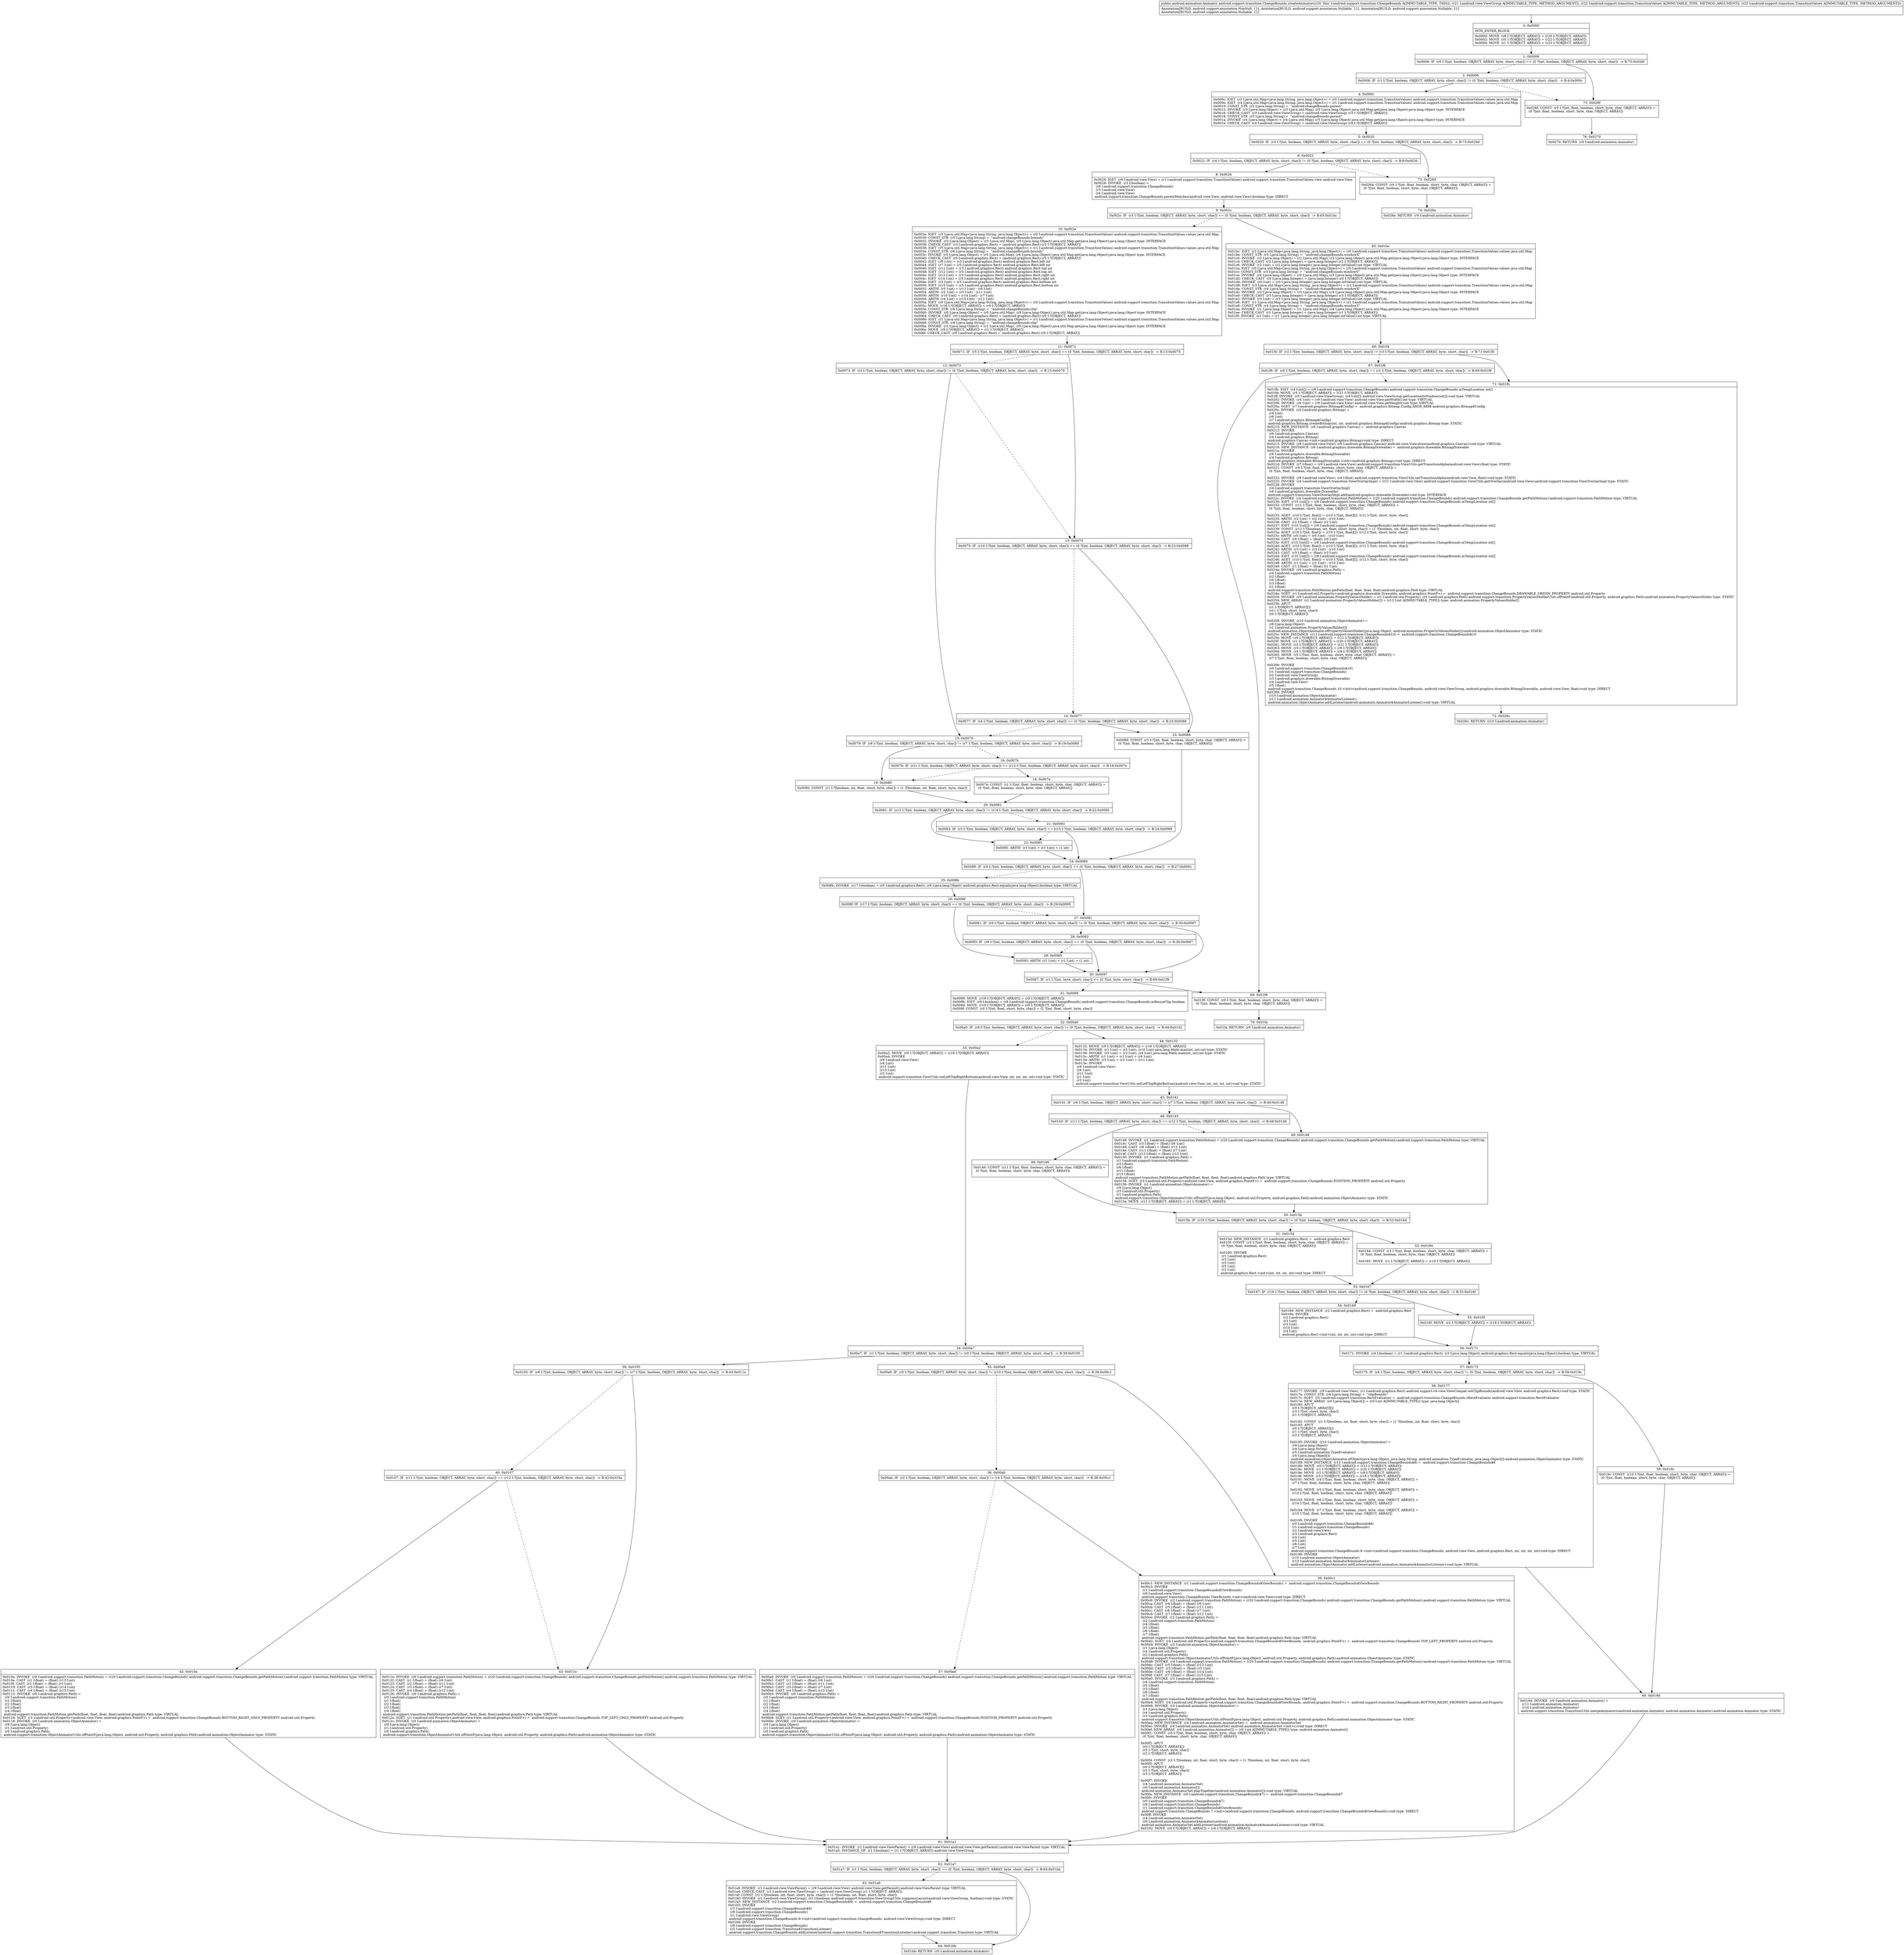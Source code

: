 digraph "CFG forandroid.support.transition.ChangeBounds.createAnimator(Landroid\/view\/ViewGroup;Landroid\/support\/transition\/TransitionValues;Landroid\/support\/transition\/TransitionValues;)Landroid\/animation\/Animator;" {
Node_0 [shape=record,label="{0\:\ 0x0000|MTH_ENTER_BLOCK\l|0x0000: MOVE  (r8 I:?[OBJECT, ARRAY]) = (r20 I:?[OBJECT, ARRAY]) \l0x0002: MOVE  (r0 I:?[OBJECT, ARRAY]) = (r22 I:?[OBJECT, ARRAY]) \l0x0004: MOVE  (r1 I:?[OBJECT, ARRAY]) = (r23 I:?[OBJECT, ARRAY]) \l}"];
Node_1 [shape=record,label="{1\:\ 0x0006|0x0006: IF  (r0 I:?[int, boolean, OBJECT, ARRAY, byte, short, char]) == (0 ?[int, boolean, OBJECT, ARRAY, byte, short, char])  \-\> B:75:0x026f \l}"];
Node_2 [shape=record,label="{2\:\ 0x0008|0x0008: IF  (r1 I:?[int, boolean, OBJECT, ARRAY, byte, short, char]) != (0 ?[int, boolean, OBJECT, ARRAY, byte, short, char])  \-\> B:4:0x000c \l}"];
Node_4 [shape=record,label="{4\:\ 0x000c|0x000c: IGET  (r3 I:java.util.Map\<java.lang.String, java.lang.Object\>) = (r0 I:android.support.transition.TransitionValues) android.support.transition.TransitionValues.values java.util.Map \l0x000e: IGET  (r4 I:java.util.Map\<java.lang.String, java.lang.Object\>) = (r1 I:android.support.transition.TransitionValues) android.support.transition.TransitionValues.values java.util.Map \l0x0010: CONST_STR  (r5 I:java.lang.String) =  \"android:changeBounds:parent\" \l0x0012: INVOKE  (r3 I:java.lang.Object) = (r3 I:java.util.Map), (r5 I:java.lang.Object) java.util.Map.get(java.lang.Object):java.lang.Object type: INTERFACE \l0x0016: CHECK_CAST  (r3 I:android.view.ViewGroup) = (android.view.ViewGroup) (r3 I:?[OBJECT, ARRAY]) \l0x0018: CONST_STR  (r5 I:java.lang.String) =  \"android:changeBounds:parent\" \l0x001a: INVOKE  (r4 I:java.lang.Object) = (r4 I:java.util.Map), (r5 I:java.lang.Object) java.util.Map.get(java.lang.Object):java.lang.Object type: INTERFACE \l0x001e: CHECK_CAST  (r4 I:android.view.ViewGroup) = (android.view.ViewGroup) (r4 I:?[OBJECT, ARRAY]) \l}"];
Node_5 [shape=record,label="{5\:\ 0x0020|0x0020: IF  (r3 I:?[int, boolean, OBJECT, ARRAY, byte, short, char]) == (0 ?[int, boolean, OBJECT, ARRAY, byte, short, char])  \-\> B:73:0x026d \l}"];
Node_6 [shape=record,label="{6\:\ 0x0022|0x0022: IF  (r4 I:?[int, boolean, OBJECT, ARRAY, byte, short, char]) != (0 ?[int, boolean, OBJECT, ARRAY, byte, short, char])  \-\> B:8:0x0026 \l}"];
Node_8 [shape=record,label="{8\:\ 0x0026|0x0026: IGET  (r9 I:android.view.View) = (r1 I:android.support.transition.TransitionValues) android.support.transition.TransitionValues.view android.view.View \l0x0028: INVOKE  (r3 I:boolean) = \l  (r8 I:android.support.transition.ChangeBounds)\l  (r3 I:android.view.View)\l  (r4 I:android.view.View)\l android.support.transition.ChangeBounds.parentMatches(android.view.View, android.view.View):boolean type: DIRECT \l}"];
Node_9 [shape=record,label="{9\:\ 0x002c|0x002c: IF  (r3 I:?[int, boolean, OBJECT, ARRAY, byte, short, char]) == (0 ?[int, boolean, OBJECT, ARRAY, byte, short, char])  \-\> B:65:0x01bc \l}"];
Node_10 [shape=record,label="{10\:\ 0x002e|0x002e: IGET  (r3 I:java.util.Map\<java.lang.String, java.lang.Object\>) = (r0 I:android.support.transition.TransitionValues) android.support.transition.TransitionValues.values java.util.Map \l0x0030: CONST_STR  (r5 I:java.lang.String) =  \"android:changeBounds:bounds\" \l0x0032: INVOKE  (r3 I:java.lang.Object) = (r3 I:java.util.Map), (r5 I:java.lang.Object) java.util.Map.get(java.lang.Object):java.lang.Object type: INTERFACE \l0x0036: CHECK_CAST  (r3 I:android.graphics.Rect) = (android.graphics.Rect) (r3 I:?[OBJECT, ARRAY]) \l0x0038: IGET  (r5 I:java.util.Map\<java.lang.String, java.lang.Object\>) = (r1 I:android.support.transition.TransitionValues) android.support.transition.TransitionValues.values java.util.Map \l0x003a: CONST_STR  (r6 I:java.lang.String) =  \"android:changeBounds:bounds\" \l0x003c: INVOKE  (r5 I:java.lang.Object) = (r5 I:java.util.Map), (r6 I:java.lang.Object) java.util.Map.get(java.lang.Object):java.lang.Object type: INTERFACE \l0x0040: CHECK_CAST  (r5 I:android.graphics.Rect) = (android.graphics.Rect) (r5 I:?[OBJECT, ARRAY]) \l0x0042: IGET  (r6 I:int) = (r3 I:android.graphics.Rect) android.graphics.Rect.left int \l0x0044: IGET  (r7 I:int) = (r5 I:android.graphics.Rect) android.graphics.Rect.left int \l0x0046: IGET  (r11 I:int) = (r3 I:android.graphics.Rect) android.graphics.Rect.top int \l0x0048: IGET  (r12 I:int) = (r5 I:android.graphics.Rect) android.graphics.Rect.top int \l0x004a: IGET  (r13 I:int) = (r3 I:android.graphics.Rect) android.graphics.Rect.right int \l0x004c: IGET  (r14 I:int) = (r5 I:android.graphics.Rect) android.graphics.Rect.right int \l0x004e: IGET  (r3 I:int) = (r3 I:android.graphics.Rect) android.graphics.Rect.bottom int \l0x0050: IGET  (r15 I:int) = (r5 I:android.graphics.Rect) android.graphics.Rect.bottom int \l0x0052: ARITH  (r5 I:int) = (r13 I:int) \- (r6 I:int) \l0x0054: ARITH  (r2 I:int) = (r3 I:int) \- (r11 I:int) \l0x0056: ARITH  (r10 I:int) = (r14 I:int) \- (r7 I:int) \l0x0058: ARITH  (r4 I:int) = (r15 I:int) \- (r12 I:int) \l0x005a: IGET  (r0 I:java.util.Map\<java.lang.String, java.lang.Object\>) = (r0 I:android.support.transition.TransitionValues) android.support.transition.TransitionValues.values java.util.Map \l0x005c: MOVE  (r16 I:?[OBJECT, ARRAY]) = (r9 I:?[OBJECT, ARRAY]) \l0x005e: CONST_STR  (r9 I:java.lang.String) =  \"android:changeBounds:clip\" \l0x0060: INVOKE  (r0 I:java.lang.Object) = (r0 I:java.util.Map), (r9 I:java.lang.Object) java.util.Map.get(java.lang.Object):java.lang.Object type: INTERFACE \l0x0064: CHECK_CAST  (r0 I:android.graphics.Rect) = (android.graphics.Rect) (r0 I:?[OBJECT, ARRAY]) \l0x0066: IGET  (r1 I:java.util.Map\<java.lang.String, java.lang.Object\>) = (r1 I:android.support.transition.TransitionValues) android.support.transition.TransitionValues.values java.util.Map \l0x0068: CONST_STR  (r9 I:java.lang.String) =  \"android:changeBounds:clip\" \l0x006a: INVOKE  (r1 I:java.lang.Object) = (r1 I:java.util.Map), (r9 I:java.lang.Object) java.util.Map.get(java.lang.Object):java.lang.Object type: INTERFACE \l0x006e: MOVE  (r9 I:?[OBJECT, ARRAY]) = (r1 I:?[OBJECT, ARRAY]) \l0x006f: CHECK_CAST  (r9 I:android.graphics.Rect) = (android.graphics.Rect) (r9 I:?[OBJECT, ARRAY]) \l}"];
Node_11 [shape=record,label="{11\:\ 0x0071|0x0071: IF  (r5 I:?[int, boolean, OBJECT, ARRAY, byte, short, char]) == (0 ?[int, boolean, OBJECT, ARRAY, byte, short, char])  \-\> B:13:0x0075 \l}"];
Node_12 [shape=record,label="{12\:\ 0x0073|0x0073: IF  (r2 I:?[int, boolean, OBJECT, ARRAY, byte, short, char]) != (0 ?[int, boolean, OBJECT, ARRAY, byte, short, char])  \-\> B:15:0x0079 \l}"];
Node_13 [shape=record,label="{13\:\ 0x0075|0x0075: IF  (r10 I:?[int, boolean, OBJECT, ARRAY, byte, short, char]) == (0 ?[int, boolean, OBJECT, ARRAY, byte, short, char])  \-\> B:23:0x0088 \l}"];
Node_14 [shape=record,label="{14\:\ 0x0077|0x0077: IF  (r4 I:?[int, boolean, OBJECT, ARRAY, byte, short, char]) == (0 ?[int, boolean, OBJECT, ARRAY, byte, short, char])  \-\> B:23:0x0088 \l}"];
Node_15 [shape=record,label="{15\:\ 0x0079|0x0079: IF  (r6 I:?[int, boolean, OBJECT, ARRAY, byte, short, char]) != (r7 I:?[int, boolean, OBJECT, ARRAY, byte, short, char])  \-\> B:19:0x0080 \l}"];
Node_16 [shape=record,label="{16\:\ 0x007b|0x007b: IF  (r11 I:?[int, boolean, OBJECT, ARRAY, byte, short, char]) == (r12 I:?[int, boolean, OBJECT, ARRAY, byte, short, char])  \-\> B:18:0x007e \l}"];
Node_18 [shape=record,label="{18\:\ 0x007e|0x007e: CONST  (r1 I:?[int, float, boolean, short, byte, char, OBJECT, ARRAY]) = \l  (0 ?[int, float, boolean, short, byte, char, OBJECT, ARRAY])\l \l}"];
Node_19 [shape=record,label="{19\:\ 0x0080|0x0080: CONST  (r1 I:?[boolean, int, float, short, byte, char]) = (1 ?[boolean, int, float, short, byte, char]) \l}"];
Node_20 [shape=record,label="{20\:\ 0x0081|0x0081: IF  (r13 I:?[int, boolean, OBJECT, ARRAY, byte, short, char]) != (r14 I:?[int, boolean, OBJECT, ARRAY, byte, short, char])  \-\> B:22:0x0085 \l}"];
Node_21 [shape=record,label="{21\:\ 0x0083|0x0083: IF  (r3 I:?[int, boolean, OBJECT, ARRAY, byte, short, char]) == (r15 I:?[int, boolean, OBJECT, ARRAY, byte, short, char])  \-\> B:24:0x0089 \l}"];
Node_22 [shape=record,label="{22\:\ 0x0085|0x0085: ARITH  (r1 I:int) = (r1 I:int) + (1 int) \l}"];
Node_23 [shape=record,label="{23\:\ 0x0088|0x0088: CONST  (r1 I:?[int, float, boolean, short, byte, char, OBJECT, ARRAY]) = \l  (0 ?[int, float, boolean, short, byte, char, OBJECT, ARRAY])\l \l}"];
Node_24 [shape=record,label="{24\:\ 0x0089|0x0089: IF  (r0 I:?[int, boolean, OBJECT, ARRAY, byte, short, char]) == (0 ?[int, boolean, OBJECT, ARRAY, byte, short, char])  \-\> B:27:0x0091 \l}"];
Node_25 [shape=record,label="{25\:\ 0x008b|0x008b: INVOKE  (r17 I:boolean) = (r0 I:android.graphics.Rect), (r9 I:java.lang.Object) android.graphics.Rect.equals(java.lang.Object):boolean type: VIRTUAL \l}"];
Node_26 [shape=record,label="{26\:\ 0x008f|0x008f: IF  (r17 I:?[int, boolean, OBJECT, ARRAY, byte, short, char]) == (0 ?[int, boolean, OBJECT, ARRAY, byte, short, char])  \-\> B:29:0x0095 \l}"];
Node_27 [shape=record,label="{27\:\ 0x0091|0x0091: IF  (r0 I:?[int, boolean, OBJECT, ARRAY, byte, short, char]) != (0 ?[int, boolean, OBJECT, ARRAY, byte, short, char])  \-\> B:30:0x0097 \l}"];
Node_28 [shape=record,label="{28\:\ 0x0093|0x0093: IF  (r9 I:?[int, boolean, OBJECT, ARRAY, byte, short, char]) == (0 ?[int, boolean, OBJECT, ARRAY, byte, short, char])  \-\> B:30:0x0097 \l}"];
Node_29 [shape=record,label="{29\:\ 0x0095|0x0095: ARITH  (r1 I:int) = (r1 I:int) + (1 int) \l}"];
Node_30 [shape=record,label="{30\:\ 0x0097|0x0097: IF  (r1 I:?[int, byte, short, char]) \<= (0 ?[int, byte, short, char])  \-\> B:69:0x01f9 \l}"];
Node_31 [shape=record,label="{31\:\ 0x0099|0x0099: MOVE  (r18 I:?[OBJECT, ARRAY]) = (r9 I:?[OBJECT, ARRAY]) \l0x009b: IGET  (r9 I:boolean) = (r8 I:android.support.transition.ChangeBounds) android.support.transition.ChangeBounds.mResizeClip boolean \l0x009d: MOVE  (r19 I:?[OBJECT, ARRAY]) = (r0 I:?[OBJECT, ARRAY]) \l0x009f: CONST  (r0 I:?[int, float, short, byte, char]) = (2 ?[int, float, short, byte, char]) \l}"];
Node_32 [shape=record,label="{32\:\ 0x00a0|0x00a0: IF  (r9 I:?[int, boolean, OBJECT, ARRAY, byte, short, char]) != (0 ?[int, boolean, OBJECT, ARRAY, byte, short, char])  \-\> B:44:0x0132 \l}"];
Node_33 [shape=record,label="{33\:\ 0x00a2|0x00a2: MOVE  (r9 I:?[OBJECT, ARRAY]) = (r16 I:?[OBJECT, ARRAY]) \l0x00a4: INVOKE  \l  (r9 I:android.view.View)\l  (r6 I:int)\l  (r11 I:int)\l  (r13 I:int)\l  (r3 I:int)\l android.support.transition.ViewUtils.setLeftTopRightBottom(android.view.View, int, int, int, int):void type: STATIC \l}"];
Node_34 [shape=record,label="{34\:\ 0x00a7|0x00a7: IF  (r1 I:?[int, boolean, OBJECT, ARRAY, byte, short, char]) != (r0 I:?[int, boolean, OBJECT, ARRAY, byte, short, char])  \-\> B:39:0x0105 \l}"];
Node_35 [shape=record,label="{35\:\ 0x00a9|0x00a9: IF  (r5 I:?[int, boolean, OBJECT, ARRAY, byte, short, char]) != (r10 I:?[int, boolean, OBJECT, ARRAY, byte, short, char])  \-\> B:38:0x00c1 \l}"];
Node_36 [shape=record,label="{36\:\ 0x00ab|0x00ab: IF  (r2 I:?[int, boolean, OBJECT, ARRAY, byte, short, char]) != (r4 I:?[int, boolean, OBJECT, ARRAY, byte, short, char])  \-\> B:38:0x00c1 \l}"];
Node_37 [shape=record,label="{37\:\ 0x00ad|0x00ad: INVOKE  (r0 I:android.support.transition.PathMotion) = (r20 I:android.support.transition.ChangeBounds) android.support.transition.ChangeBounds.getPathMotion():android.support.transition.PathMotion type: VIRTUAL \l0x00b1: CAST  (r1 I:float) = (float) (r6 I:int) \l0x00b2: CAST  (r2 I:float) = (float) (r11 I:int) \l0x00b3: CAST  (r3 I:float) = (float) (r7 I:int) \l0x00b4: CAST  (r4 I:float) = (float) (r12 I:int) \l0x00b5: INVOKE  (r0 I:android.graphics.Path) = \l  (r0 I:android.support.transition.PathMotion)\l  (r1 I:float)\l  (r2 I:float)\l  (r3 I:float)\l  (r4 I:float)\l android.support.transition.PathMotion.getPath(float, float, float, float):android.graphics.Path type: VIRTUAL \l0x00b9: SGET  (r1 I:android.util.Property\<android.view.View, android.graphics.PointF\>) =  android.support.transition.ChangeBounds.POSITION_PROPERTY android.util.Property \l0x00bb: INVOKE  (r0 I:android.animation.ObjectAnimator) = \l  (r9 I:java.lang.Object)\l  (r1 I:android.util.Property)\l  (r0 I:android.graphics.Path)\l android.support.transition.ObjectAnimatorUtils.ofPointF(java.lang.Object, android.util.Property, android.graphics.Path):android.animation.ObjectAnimator type: STATIC \l}"];
Node_38 [shape=record,label="{38\:\ 0x00c1|0x00c1: NEW_INSTANCE  (r1 I:android.support.transition.ChangeBounds$ViewBounds) =  android.support.transition.ChangeBounds$ViewBounds \l0x00c3: INVOKE  \l  (r1 I:android.support.transition.ChangeBounds$ViewBounds)\l  (r9 I:android.view.View)\l android.support.transition.ChangeBounds.ViewBounds.\<init\>(android.view.View):void type: DIRECT \l0x00c6: INVOKE  (r2 I:android.support.transition.PathMotion) = (r20 I:android.support.transition.ChangeBounds) android.support.transition.ChangeBounds.getPathMotion():android.support.transition.PathMotion type: VIRTUAL \l0x00ca: CAST  (r4 I:float) = (float) (r6 I:int) \l0x00cb: CAST  (r5 I:float) = (float) (r11 I:int) \l0x00cc: CAST  (r6 I:float) = (float) (r7 I:int) \l0x00cd: CAST  (r7 I:float) = (float) (r12 I:int) \l0x00ce: INVOKE  (r2 I:android.graphics.Path) = \l  (r2 I:android.support.transition.PathMotion)\l  (r4 I:float)\l  (r5 I:float)\l  (r6 I:float)\l  (r7 I:float)\l android.support.transition.PathMotion.getPath(float, float, float, float):android.graphics.Path type: VIRTUAL \l0x00d2: SGET  (r4 I:android.util.Property\<android.support.transition.ChangeBounds$ViewBounds, android.graphics.PointF\>) =  android.support.transition.ChangeBounds.TOP_LEFT_PROPERTY android.util.Property \l0x00d4: INVOKE  (r2 I:android.animation.ObjectAnimator) = \l  (r1 I:java.lang.Object)\l  (r4 I:android.util.Property)\l  (r2 I:android.graphics.Path)\l android.support.transition.ObjectAnimatorUtils.ofPointF(java.lang.Object, android.util.Property, android.graphics.Path):android.animation.ObjectAnimator type: STATIC \l0x00d8: INVOKE  (r4 I:android.support.transition.PathMotion) = (r20 I:android.support.transition.ChangeBounds) android.support.transition.ChangeBounds.getPathMotion():android.support.transition.PathMotion type: VIRTUAL \l0x00dc: CAST  (r5 I:float) = (float) (r13 I:int) \l0x00dd: CAST  (r3 I:float) = (float) (r3 I:int) \l0x00de: CAST  (r6 I:float) = (float) (r14 I:int) \l0x00df: CAST  (r7 I:float) = (float) (r15 I:int) \l0x00e0: INVOKE  (r3 I:android.graphics.Path) = \l  (r4 I:android.support.transition.PathMotion)\l  (r5 I:float)\l  (r3 I:float)\l  (r6 I:float)\l  (r7 I:float)\l android.support.transition.PathMotion.getPath(float, float, float, float):android.graphics.Path type: VIRTUAL \l0x00e4: SGET  (r4 I:android.util.Property\<android.support.transition.ChangeBounds$ViewBounds, android.graphics.PointF\>) =  android.support.transition.ChangeBounds.BOTTOM_RIGHT_PROPERTY android.util.Property \l0x00e6: INVOKE  (r3 I:android.animation.ObjectAnimator) = \l  (r1 I:java.lang.Object)\l  (r4 I:android.util.Property)\l  (r3 I:android.graphics.Path)\l android.support.transition.ObjectAnimatorUtils.ofPointF(java.lang.Object, android.util.Property, android.graphics.Path):android.animation.ObjectAnimator type: STATIC \l0x00ea: NEW_INSTANCE  (r4 I:android.animation.AnimatorSet) =  android.animation.AnimatorSet \l0x00ec: INVOKE  (r4 I:android.animation.AnimatorSet) android.animation.AnimatorSet.\<init\>():void type: DIRECT \l0x00ef: NEW_ARRAY  (r0 I:android.animation.Animator[]) = (r0 I:int A[IMMUTABLE_TYPE]) type: android.animation.Animator[] \l0x00f1: CONST  (r5 I:?[int, float, boolean, short, byte, char, OBJECT, ARRAY]) = \l  (0 ?[int, float, boolean, short, byte, char, OBJECT, ARRAY])\l \l0x00f2: APUT  \l  (r0 I:?[OBJECT, ARRAY][])\l  (r5 I:?[int, short, byte, char])\l  (r2 I:?[OBJECT, ARRAY])\l \l0x00f4: CONST  (r2 I:?[boolean, int, float, short, byte, char]) = (1 ?[boolean, int, float, short, byte, char]) \l0x00f5: APUT  \l  (r0 I:?[OBJECT, ARRAY][])\l  (r2 I:?[int, short, byte, char])\l  (r3 I:?[OBJECT, ARRAY])\l \l0x00f7: INVOKE  \l  (r4 I:android.animation.AnimatorSet)\l  (r0 I:android.animation.Animator[])\l android.animation.AnimatorSet.playTogether(android.animation.Animator[]):void type: VIRTUAL \l0x00fa: NEW_INSTANCE  (r0 I:android.support.transition.ChangeBounds$7) =  android.support.transition.ChangeBounds$7 \l0x00fc: INVOKE  \l  (r0 I:android.support.transition.ChangeBounds$7)\l  (r8 I:android.support.transition.ChangeBounds)\l  (r1 I:android.support.transition.ChangeBounds$ViewBounds)\l android.support.transition.ChangeBounds.7.\<init\>(android.support.transition.ChangeBounds, android.support.transition.ChangeBounds$ViewBounds):void type: DIRECT \l0x00ff: INVOKE  \l  (r4 I:android.animation.AnimatorSet)\l  (r0 I:android.animation.Animator$AnimatorListener)\l android.animation.AnimatorSet.addListener(android.animation.Animator$AnimatorListener):void type: VIRTUAL \l0x0102: MOVE  (r0 I:?[OBJECT, ARRAY]) = (r4 I:?[OBJECT, ARRAY]) \l}"];
Node_39 [shape=record,label="{39\:\ 0x0105|0x0105: IF  (r6 I:?[int, boolean, OBJECT, ARRAY, byte, short, char]) != (r7 I:?[int, boolean, OBJECT, ARRAY, byte, short, char])  \-\> B:43:0x011e \l}"];
Node_40 [shape=record,label="{40\:\ 0x0107|0x0107: IF  (r11 I:?[int, boolean, OBJECT, ARRAY, byte, short, char]) == (r12 I:?[int, boolean, OBJECT, ARRAY, byte, short, char])  \-\> B:42:0x010a \l}"];
Node_42 [shape=record,label="{42\:\ 0x010a|0x010a: INVOKE  (r0 I:android.support.transition.PathMotion) = (r20 I:android.support.transition.ChangeBounds) android.support.transition.ChangeBounds.getPathMotion():android.support.transition.PathMotion type: VIRTUAL \l0x010e: CAST  (r1 I:float) = (float) (r13 I:int) \l0x010f: CAST  (r2 I:float) = (float) (r3 I:int) \l0x0110: CAST  (r3 I:float) = (float) (r14 I:int) \l0x0111: CAST  (r4 I:float) = (float) (r15 I:int) \l0x0112: INVOKE  (r0 I:android.graphics.Path) = \l  (r0 I:android.support.transition.PathMotion)\l  (r1 I:float)\l  (r2 I:float)\l  (r3 I:float)\l  (r4 I:float)\l android.support.transition.PathMotion.getPath(float, float, float, float):android.graphics.Path type: VIRTUAL \l0x0116: SGET  (r1 I:android.util.Property\<android.view.View, android.graphics.PointF\>) =  android.support.transition.ChangeBounds.BOTTOM_RIGHT_ONLY_PROPERTY android.util.Property \l0x0118: INVOKE  (r0 I:android.animation.ObjectAnimator) = \l  (r9 I:java.lang.Object)\l  (r1 I:android.util.Property)\l  (r0 I:android.graphics.Path)\l android.support.transition.ObjectAnimatorUtils.ofPointF(java.lang.Object, android.util.Property, android.graphics.Path):android.animation.ObjectAnimator type: STATIC \l}"];
Node_43 [shape=record,label="{43\:\ 0x011e|0x011e: INVOKE  (r0 I:android.support.transition.PathMotion) = (r20 I:android.support.transition.ChangeBounds) android.support.transition.ChangeBounds.getPathMotion():android.support.transition.PathMotion type: VIRTUAL \l0x0122: CAST  (r1 I:float) = (float) (r6 I:int) \l0x0123: CAST  (r2 I:float) = (float) (r11 I:int) \l0x0124: CAST  (r3 I:float) = (float) (r7 I:int) \l0x0125: CAST  (r4 I:float) = (float) (r12 I:int) \l0x0126: INVOKE  (r0 I:android.graphics.Path) = \l  (r0 I:android.support.transition.PathMotion)\l  (r1 I:float)\l  (r2 I:float)\l  (r3 I:float)\l  (r4 I:float)\l android.support.transition.PathMotion.getPath(float, float, float, float):android.graphics.Path type: VIRTUAL \l0x012a: SGET  (r1 I:android.util.Property\<android.view.View, android.graphics.PointF\>) =  android.support.transition.ChangeBounds.TOP_LEFT_ONLY_PROPERTY android.util.Property \l0x012c: INVOKE  (r0 I:android.animation.ObjectAnimator) = \l  (r9 I:java.lang.Object)\l  (r1 I:android.util.Property)\l  (r0 I:android.graphics.Path)\l android.support.transition.ObjectAnimatorUtils.ofPointF(java.lang.Object, android.util.Property, android.graphics.Path):android.animation.ObjectAnimator type: STATIC \l}"];
Node_44 [shape=record,label="{44\:\ 0x0132|0x0132: MOVE  (r9 I:?[OBJECT, ARRAY]) = (r16 I:?[OBJECT, ARRAY]) \l0x0134: INVOKE  (r1 I:int) = (r5 I:int), (r10 I:int) java.lang.Math.max(int, int):int type: STATIC \l0x0138: INVOKE  (r3 I:int) = (r2 I:int), (r4 I:int) java.lang.Math.max(int, int):int type: STATIC \l0x013c: ARITH  (r1 I:int) = (r1 I:int) + (r6 I:int) \l0x013d: ARITH  (r3 I:int) = (r3 I:int) + (r11 I:int) \l0x013e: INVOKE  \l  (r9 I:android.view.View)\l  (r6 I:int)\l  (r11 I:int)\l  (r1 I:int)\l  (r3 I:int)\l android.support.transition.ViewUtils.setLeftTopRightBottom(android.view.View, int, int, int, int):void type: STATIC \l}"];
Node_45 [shape=record,label="{45\:\ 0x0141|0x0141: IF  (r6 I:?[int, boolean, OBJECT, ARRAY, byte, short, char]) != (r7 I:?[int, boolean, OBJECT, ARRAY, byte, short, char])  \-\> B:49:0x0148 \l}"];
Node_46 [shape=record,label="{46\:\ 0x0143|0x0143: IF  (r11 I:?[int, boolean, OBJECT, ARRAY, byte, short, char]) == (r12 I:?[int, boolean, OBJECT, ARRAY, byte, short, char])  \-\> B:48:0x0146 \l}"];
Node_48 [shape=record,label="{48\:\ 0x0146|0x0146: CONST  (r11 I:?[int, float, boolean, short, byte, char, OBJECT, ARRAY]) = \l  (0 ?[int, float, boolean, short, byte, char, OBJECT, ARRAY])\l \l}"];
Node_49 [shape=record,label="{49\:\ 0x0148|0x0148: INVOKE  (r1 I:android.support.transition.PathMotion) = (r20 I:android.support.transition.ChangeBounds) android.support.transition.ChangeBounds.getPathMotion():android.support.transition.PathMotion type: VIRTUAL \l0x014c: CAST  (r3 I:float) = (float) (r6 I:int) \l0x014d: CAST  (r6 I:float) = (float) (r11 I:int) \l0x014e: CAST  (r11 I:float) = (float) (r7 I:int) \l0x014f: CAST  (r13 I:float) = (float) (r12 I:int) \l0x0150: INVOKE  (r1 I:android.graphics.Path) = \l  (r1 I:android.support.transition.PathMotion)\l  (r3 I:float)\l  (r6 I:float)\l  (r11 I:float)\l  (r13 I:float)\l android.support.transition.PathMotion.getPath(float, float, float, float):android.graphics.Path type: VIRTUAL \l0x0154: SGET  (r3 I:android.util.Property\<android.view.View, android.graphics.PointF\>) =  android.support.transition.ChangeBounds.POSITION_PROPERTY android.util.Property \l0x0156: INVOKE  (r1 I:android.animation.ObjectAnimator) = \l  (r9 I:java.lang.Object)\l  (r3 I:android.util.Property)\l  (r1 I:android.graphics.Path)\l android.support.transition.ObjectAnimatorUtils.ofPointF(java.lang.Object, android.util.Property, android.graphics.Path):android.animation.ObjectAnimator type: STATIC \l0x015a: MOVE  (r11 I:?[OBJECT, ARRAY]) = (r1 I:?[OBJECT, ARRAY]) \l}"];
Node_50 [shape=record,label="{50\:\ 0x015b|0x015b: IF  (r19 I:?[int, boolean, OBJECT, ARRAY, byte, short, char]) != (0 ?[int, boolean, OBJECT, ARRAY, byte, short, char])  \-\> B:52:0x0164 \l}"];
Node_51 [shape=record,label="{51\:\ 0x015d|0x015d: NEW_INSTANCE  (r1 I:android.graphics.Rect) =  android.graphics.Rect \l0x015f: CONST  (r3 I:?[int, float, boolean, short, byte, char, OBJECT, ARRAY]) = \l  (0 ?[int, float, boolean, short, byte, char, OBJECT, ARRAY])\l \l0x0160: INVOKE  \l  (r1 I:android.graphics.Rect)\l  (r3 I:int)\l  (r3 I:int)\l  (r5 I:int)\l  (r2 I:int)\l android.graphics.Rect.\<init\>(int, int, int, int):void type: DIRECT \l}"];
Node_52 [shape=record,label="{52\:\ 0x0164|0x0164: CONST  (r3 I:?[int, float, boolean, short, byte, char, OBJECT, ARRAY]) = \l  (0 ?[int, float, boolean, short, byte, char, OBJECT, ARRAY])\l \l0x0165: MOVE  (r1 I:?[OBJECT, ARRAY]) = (r19 I:?[OBJECT, ARRAY]) \l}"];
Node_53 [shape=record,label="{53\:\ 0x0167|0x0167: IF  (r18 I:?[int, boolean, OBJECT, ARRAY, byte, short, char]) != (0 ?[int, boolean, OBJECT, ARRAY, byte, short, char])  \-\> B:55:0x016f \l}"];
Node_54 [shape=record,label="{54\:\ 0x0169|0x0169: NEW_INSTANCE  (r2 I:android.graphics.Rect) =  android.graphics.Rect \l0x016b: INVOKE  \l  (r2 I:android.graphics.Rect)\l  (r3 I:int)\l  (r3 I:int)\l  (r10 I:int)\l  (r4 I:int)\l android.graphics.Rect.\<init\>(int, int, int, int):void type: DIRECT \l}"];
Node_55 [shape=record,label="{55\:\ 0x016f|0x016f: MOVE  (r2 I:?[OBJECT, ARRAY]) = (r18 I:?[OBJECT, ARRAY]) \l}"];
Node_56 [shape=record,label="{56\:\ 0x0171|0x0171: INVOKE  (r4 I:boolean) = (r1 I:android.graphics.Rect), (r2 I:java.lang.Object) android.graphics.Rect.equals(java.lang.Object):boolean type: VIRTUAL \l}"];
Node_57 [shape=record,label="{57\:\ 0x0175|0x0175: IF  (r4 I:?[int, boolean, OBJECT, ARRAY, byte, short, char]) != (0 ?[int, boolean, OBJECT, ARRAY, byte, short, char])  \-\> B:59:0x019c \l}"];
Node_58 [shape=record,label="{58\:\ 0x0177|0x0177: INVOKE  (r9 I:android.view.View), (r1 I:android.graphics.Rect) android.support.v4.view.ViewCompat.setClipBounds(android.view.View, android.graphics.Rect):void type: STATIC \l0x017a: CONST_STR  (r4 I:java.lang.String) =  \"clipBounds\" \l0x017c: SGET  (r5 I:android.support.transition.RectEvaluator) =  android.support.transition.ChangeBounds.sRectEvaluator android.support.transition.RectEvaluator \l0x017e: NEW_ARRAY  (r0 I:java.lang.Object[]) = (r0 I:int A[IMMUTABLE_TYPE]) type: java.lang.Object[] \l0x0180: APUT  \l  (r0 I:?[OBJECT, ARRAY][])\l  (r3 I:?[int, short, byte, char])\l  (r1 I:?[OBJECT, ARRAY])\l \l0x0182: CONST  (r1 I:?[boolean, int, float, short, byte, char]) = (1 ?[boolean, int, float, short, byte, char]) \l0x0183: APUT  \l  (r0 I:?[OBJECT, ARRAY][])\l  (r1 I:?[int, short, byte, char])\l  (r2 I:?[OBJECT, ARRAY])\l \l0x0185: INVOKE  (r10 I:android.animation.ObjectAnimator) = \l  (r9 I:java.lang.Object)\l  (r4 I:java.lang.String)\l  (r5 I:android.animation.TypeEvaluator)\l  (r0 I:java.lang.Object[])\l android.animation.ObjectAnimator.ofObject(java.lang.Object, java.lang.String, android.animation.TypeEvaluator, java.lang.Object[]):android.animation.ObjectAnimator type: STATIC \l0x0189: NEW_INSTANCE  (r13 I:android.support.transition.ChangeBounds$8) =  android.support.transition.ChangeBounds$8 \l0x018b: MOVE  (r0 I:?[OBJECT, ARRAY]) = (r13 I:?[OBJECT, ARRAY]) \l0x018c: MOVE  (r1 I:?[OBJECT, ARRAY]) = (r20 I:?[OBJECT, ARRAY]) \l0x018e: MOVE  (r2 I:?[OBJECT, ARRAY]) = (r9 I:?[OBJECT, ARRAY]) \l0x018f: MOVE  (r3 I:?[OBJECT, ARRAY]) = (r18 I:?[OBJECT, ARRAY]) \l0x0191: MOVE  (r4 I:?[int, float, boolean, short, byte, char, OBJECT, ARRAY]) = \l  (r7 I:?[int, float, boolean, short, byte, char, OBJECT, ARRAY])\l \l0x0192: MOVE  (r5 I:?[int, float, boolean, short, byte, char, OBJECT, ARRAY]) = \l  (r12 I:?[int, float, boolean, short, byte, char, OBJECT, ARRAY])\l \l0x0193: MOVE  (r6 I:?[int, float, boolean, short, byte, char, OBJECT, ARRAY]) = \l  (r14 I:?[int, float, boolean, short, byte, char, OBJECT, ARRAY])\l \l0x0194: MOVE  (r7 I:?[int, float, boolean, short, byte, char, OBJECT, ARRAY]) = \l  (r15 I:?[int, float, boolean, short, byte, char, OBJECT, ARRAY])\l \l0x0195: INVOKE  \l  (r0 I:android.support.transition.ChangeBounds$8)\l  (r1 I:android.support.transition.ChangeBounds)\l  (r2 I:android.view.View)\l  (r3 I:android.graphics.Rect)\l  (r4 I:int)\l  (r5 I:int)\l  (r6 I:int)\l  (r7 I:int)\l android.support.transition.ChangeBounds.8.\<init\>(android.support.transition.ChangeBounds, android.view.View, android.graphics.Rect, int, int, int, int):void type: DIRECT \l0x0198: INVOKE  \l  (r10 I:android.animation.ObjectAnimator)\l  (r13 I:android.animation.Animator$AnimatorListener)\l android.animation.ObjectAnimator.addListener(android.animation.Animator$AnimatorListener):void type: VIRTUAL \l}"];
Node_59 [shape=record,label="{59\:\ 0x019c|0x019c: CONST  (r10 I:?[int, float, boolean, short, byte, char, OBJECT, ARRAY]) = \l  (0 ?[int, float, boolean, short, byte, char, OBJECT, ARRAY])\l \l}"];
Node_60 [shape=record,label="{60\:\ 0x019d|0x019d: INVOKE  (r0 I:android.animation.Animator) = \l  (r11 I:android.animation.Animator)\l  (r10 I:android.animation.Animator)\l android.support.transition.TransitionUtils.mergeAnimators(android.animation.Animator, android.animation.Animator):android.animation.Animator type: STATIC \l}"];
Node_61 [shape=record,label="{61\:\ 0x01a1|0x01a1: INVOKE  (r1 I:android.view.ViewParent) = (r9 I:android.view.View) android.view.View.getParent():android.view.ViewParent type: VIRTUAL \l0x01a5: INSTANCE_OF  (r1 I:boolean) = (r1 I:?[OBJECT, ARRAY]) android.view.ViewGroup \l}"];
Node_62 [shape=record,label="{62\:\ 0x01a7|0x01a7: IF  (r1 I:?[int, boolean, OBJECT, ARRAY, byte, short, char]) == (0 ?[int, boolean, OBJECT, ARRAY, byte, short, char])  \-\> B:64:0x01bb \l}"];
Node_63 [shape=record,label="{63\:\ 0x01a9|0x01a9: INVOKE  (r1 I:android.view.ViewParent) = (r9 I:android.view.View) android.view.View.getParent():android.view.ViewParent type: VIRTUAL \l0x01ad: CHECK_CAST  (r1 I:android.view.ViewGroup) = (android.view.ViewGroup) (r1 I:?[OBJECT, ARRAY]) \l0x01af: CONST  (r2 I:?[boolean, int, float, short, byte, char]) = (1 ?[boolean, int, float, short, byte, char]) \l0x01b0: INVOKE  (r1 I:android.view.ViewGroup), (r2 I:boolean) android.support.transition.ViewGroupUtils.suppressLayout(android.view.ViewGroup, boolean):void type: STATIC \l0x01b3: NEW_INSTANCE  (r2 I:android.support.transition.ChangeBounds$9) =  android.support.transition.ChangeBounds$9 \l0x01b5: INVOKE  \l  (r2 I:android.support.transition.ChangeBounds$9)\l  (r8 I:android.support.transition.ChangeBounds)\l  (r1 I:android.view.ViewGroup)\l android.support.transition.ChangeBounds.9.\<init\>(android.support.transition.ChangeBounds, android.view.ViewGroup):void type: DIRECT \l0x01b8: INVOKE  \l  (r8 I:android.support.transition.ChangeBounds)\l  (r2 I:android.support.transition.Transition$TransitionListener)\l android.support.transition.ChangeBounds.addListener(android.support.transition.Transition$TransitionListener):android.support.transition.Transition type: VIRTUAL \l}"];
Node_64 [shape=record,label="{64\:\ 0x01bb|0x01bb: RETURN  (r0 I:android.animation.Animator) \l}"];
Node_65 [shape=record,label="{65\:\ 0x01bc|0x01bc: IGET  (r2 I:java.util.Map\<java.lang.String, java.lang.Object\>) = (r0 I:android.support.transition.TransitionValues) android.support.transition.TransitionValues.values java.util.Map \l0x01be: CONST_STR  (r3 I:java.lang.String) =  \"android:changeBounds:windowX\" \l0x01c0: INVOKE  (r2 I:java.lang.Object) = (r2 I:java.util.Map), (r3 I:java.lang.Object) java.util.Map.get(java.lang.Object):java.lang.Object type: INTERFACE \l0x01c4: CHECK_CAST  (r2 I:java.lang.Integer) = (java.lang.Integer) (r2 I:?[OBJECT, ARRAY]) \l0x01c6: INVOKE  (r2 I:int) = (r2 I:java.lang.Integer) java.lang.Integer.intValue():int type: VIRTUAL \l0x01ca: IGET  (r0 I:java.util.Map\<java.lang.String, java.lang.Object\>) = (r0 I:android.support.transition.TransitionValues) android.support.transition.TransitionValues.values java.util.Map \l0x01cc: CONST_STR  (r3 I:java.lang.String) =  \"android:changeBounds:windowY\" \l0x01ce: INVOKE  (r0 I:java.lang.Object) = (r0 I:java.util.Map), (r3 I:java.lang.Object) java.util.Map.get(java.lang.Object):java.lang.Object type: INTERFACE \l0x01d2: CHECK_CAST  (r0 I:java.lang.Integer) = (java.lang.Integer) (r0 I:?[OBJECT, ARRAY]) \l0x01d4: INVOKE  (r0 I:int) = (r0 I:java.lang.Integer) java.lang.Integer.intValue():int type: VIRTUAL \l0x01d8: IGET  (r3 I:java.util.Map\<java.lang.String, java.lang.Object\>) = (r1 I:android.support.transition.TransitionValues) android.support.transition.TransitionValues.values java.util.Map \l0x01da: CONST_STR  (r4 I:java.lang.String) =  \"android:changeBounds:windowX\" \l0x01dc: INVOKE  (r3 I:java.lang.Object) = (r3 I:java.util.Map), (r4 I:java.lang.Object) java.util.Map.get(java.lang.Object):java.lang.Object type: INTERFACE \l0x01e0: CHECK_CAST  (r3 I:java.lang.Integer) = (java.lang.Integer) (r3 I:?[OBJECT, ARRAY]) \l0x01e2: INVOKE  (r3 I:int) = (r3 I:java.lang.Integer) java.lang.Integer.intValue():int type: VIRTUAL \l0x01e6: IGET  (r1 I:java.util.Map\<java.lang.String, java.lang.Object\>) = (r1 I:android.support.transition.TransitionValues) android.support.transition.TransitionValues.values java.util.Map \l0x01e8: CONST_STR  (r4 I:java.lang.String) =  \"android:changeBounds:windowY\" \l0x01ea: INVOKE  (r1 I:java.lang.Object) = (r1 I:java.util.Map), (r4 I:java.lang.Object) java.util.Map.get(java.lang.Object):java.lang.Object type: INTERFACE \l0x01ee: CHECK_CAST  (r1 I:java.lang.Integer) = (java.lang.Integer) (r1 I:?[OBJECT, ARRAY]) \l0x01f0: INVOKE  (r1 I:int) = (r1 I:java.lang.Integer) java.lang.Integer.intValue():int type: VIRTUAL \l}"];
Node_66 [shape=record,label="{66\:\ 0x01f4|0x01f4: IF  (r2 I:?[int, boolean, OBJECT, ARRAY, byte, short, char]) != (r3 I:?[int, boolean, OBJECT, ARRAY, byte, short, char])  \-\> B:71:0x01fb \l}"];
Node_67 [shape=record,label="{67\:\ 0x01f6|0x01f6: IF  (r0 I:?[int, boolean, OBJECT, ARRAY, byte, short, char]) == (r1 I:?[int, boolean, OBJECT, ARRAY, byte, short, char])  \-\> B:69:0x01f9 \l}"];
Node_69 [shape=record,label="{69\:\ 0x01f9|0x01f9: CONST  (r0 I:?[int, float, boolean, short, byte, char, OBJECT, ARRAY]) = \l  (0 ?[int, float, boolean, short, byte, char, OBJECT, ARRAY])\l \l}"];
Node_70 [shape=record,label="{70\:\ 0x01fa|0x01fa: RETURN  (r0 I:android.animation.Animator) \l}"];
Node_71 [shape=record,label="{71\:\ 0x01fb|0x01fb: IGET  (r4 I:int[]) = (r8 I:android.support.transition.ChangeBounds) android.support.transition.ChangeBounds.mTempLocation int[] \l0x01fd: MOVE  (r5 I:?[OBJECT, ARRAY]) = (r21 I:?[OBJECT, ARRAY]) \l0x01ff: INVOKE  (r5 I:android.view.ViewGroup), (r4 I:int[]) android.view.ViewGroup.getLocationInWindow(int[]):void type: VIRTUAL \l0x0202: INVOKE  (r4 I:int) = (r9 I:android.view.View) android.view.View.getWidth():int type: VIRTUAL \l0x0206: INVOKE  (r6 I:int) = (r9 I:android.view.View) android.view.View.getHeight():int type: VIRTUAL \l0x020a: SGET  (r7 I:android.graphics.Bitmap$Config) =  android.graphics.Bitmap.Config.ARGB_8888 android.graphics.Bitmap$Config \l0x020c: INVOKE  (r4 I:android.graphics.Bitmap) = \l  (r4 I:int)\l  (r6 I:int)\l  (r7 I:android.graphics.Bitmap$Config)\l android.graphics.Bitmap.createBitmap(int, int, android.graphics.Bitmap$Config):android.graphics.Bitmap type: STATIC \l0x0210: NEW_INSTANCE  (r6 I:android.graphics.Canvas) =  android.graphics.Canvas \l0x0212: INVOKE  \l  (r6 I:android.graphics.Canvas)\l  (r4 I:android.graphics.Bitmap)\l android.graphics.Canvas.\<init\>(android.graphics.Bitmap):void type: DIRECT \l0x0215: INVOKE  (r9 I:android.view.View), (r6 I:android.graphics.Canvas) android.view.View.draw(android.graphics.Canvas):void type: VIRTUAL \l0x0218: NEW_INSTANCE  (r6 I:android.graphics.drawable.BitmapDrawable) =  android.graphics.drawable.BitmapDrawable \l0x021a: INVOKE  \l  (r6 I:android.graphics.drawable.BitmapDrawable)\l  (r4 I:android.graphics.Bitmap)\l android.graphics.drawable.BitmapDrawable.\<init\>(android.graphics.Bitmap):void type: DIRECT \l0x021d: INVOKE  (r7 I:float) = (r9 I:android.view.View) android.support.transition.ViewUtils.getTransitionAlpha(android.view.View):float type: STATIC \l0x0221: CONST  (r4 I:?[int, float, boolean, short, byte, char, OBJECT, ARRAY]) = \l  (0 ?[int, float, boolean, short, byte, char, OBJECT, ARRAY])\l \l0x0222: INVOKE  (r9 I:android.view.View), (r4 I:float) android.support.transition.ViewUtils.setTransitionAlpha(android.view.View, float):void type: STATIC \l0x0225: INVOKE  (r4 I:android.support.transition.ViewOverlayImpl) = (r21 I:android.view.View) android.support.transition.ViewUtils.getOverlay(android.view.View):android.support.transition.ViewOverlayImpl type: STATIC \l0x0229: INVOKE  \l  (r4 I:android.support.transition.ViewOverlayImpl)\l  (r6 I:android.graphics.drawable.Drawable)\l android.support.transition.ViewOverlayImpl.add(android.graphics.drawable.Drawable):void type: INTERFACE \l0x022c: INVOKE  (r4 I:android.support.transition.PathMotion) = (r20 I:android.support.transition.ChangeBounds) android.support.transition.ChangeBounds.getPathMotion():android.support.transition.PathMotion type: VIRTUAL \l0x0230: IGET  (r10 I:int[]) = (r8 I:android.support.transition.ChangeBounds) android.support.transition.ChangeBounds.mTempLocation int[] \l0x0232: CONST  (r11 I:?[int, float, boolean, short, byte, char, OBJECT, ARRAY]) = \l  (0 ?[int, float, boolean, short, byte, char, OBJECT, ARRAY])\l \l0x0233: AGET  (r10 I:?[int, float]) = (r10 I:?[int, float][]), (r11 I:?[int, short, byte, char]) \l0x0235: ARITH  (r2 I:int) = (r2 I:int) \- (r10 I:int) \l0x0236: CAST  (r2 I:float) = (float) (r2 I:int) \l0x0237: IGET  (r10 I:int[]) = (r8 I:android.support.transition.ChangeBounds) android.support.transition.ChangeBounds.mTempLocation int[] \l0x0239: CONST  (r12 I:?[boolean, int, float, short, byte, char]) = (1 ?[boolean, int, float, short, byte, char]) \l0x023a: AGET  (r10 I:?[int, float]) = (r10 I:?[int, float][]), (r12 I:?[int, short, byte, char]) \l0x023c: ARITH  (r0 I:int) = (r0 I:int) \- (r10 I:int) \l0x023d: CAST  (r0 I:float) = (float) (r0 I:int) \l0x023e: IGET  (r10 I:int[]) = (r8 I:android.support.transition.ChangeBounds) android.support.transition.ChangeBounds.mTempLocation int[] \l0x0240: AGET  (r10 I:?[int, float]) = (r10 I:?[int, float][]), (r11 I:?[int, short, byte, char]) \l0x0242: ARITH  (r3 I:int) = (r3 I:int) \- (r10 I:int) \l0x0243: CAST  (r3 I:float) = (float) (r3 I:int) \l0x0244: IGET  (r10 I:int[]) = (r8 I:android.support.transition.ChangeBounds) android.support.transition.ChangeBounds.mTempLocation int[] \l0x0246: AGET  (r10 I:?[int, float]) = (r10 I:?[int, float][]), (r12 I:?[int, short, byte, char]) \l0x0248: ARITH  (r1 I:int) = (r1 I:int) \- (r10 I:int) \l0x0249: CAST  (r1 I:float) = (float) (r1 I:int) \l0x024a: INVOKE  (r0 I:android.graphics.Path) = \l  (r4 I:android.support.transition.PathMotion)\l  (r2 I:float)\l  (r0 I:float)\l  (r3 I:float)\l  (r1 I:float)\l android.support.transition.PathMotion.getPath(float, float, float, float):android.graphics.Path type: VIRTUAL \l0x024e: SGET  (r1 I:android.util.Property\<android.graphics.drawable.Drawable, android.graphics.PointF\>) =  android.support.transition.ChangeBounds.DRAWABLE_ORIGIN_PROPERTY android.util.Property \l0x0250: INVOKE  (r0 I:android.animation.PropertyValuesHolder) = (r1 I:android.util.Property), (r0 I:android.graphics.Path) android.support.transition.PropertyValuesHolderUtils.ofPointF(android.util.Property, android.graphics.Path):android.animation.PropertyValuesHolder type: STATIC \l0x0254: NEW_ARRAY  (r1 I:android.animation.PropertyValuesHolder[]) = (r12 I:int A[IMMUTABLE_TYPE]) type: android.animation.PropertyValuesHolder[] \l0x0256: APUT  \l  (r1 I:?[OBJECT, ARRAY][])\l  (r11 I:?[int, short, byte, char])\l  (r0 I:?[OBJECT, ARRAY])\l \l0x0258: INVOKE  (r10 I:android.animation.ObjectAnimator) = \l  (r6 I:java.lang.Object)\l  (r1 I:android.animation.PropertyValuesHolder[])\l android.animation.ObjectAnimator.ofPropertyValuesHolder(java.lang.Object, android.animation.PropertyValuesHolder[]):android.animation.ObjectAnimator type: STATIC \l0x025c: NEW_INSTANCE  (r11 I:android.support.transition.ChangeBounds$10) =  android.support.transition.ChangeBounds$10 \l0x025e: MOVE  (r0 I:?[OBJECT, ARRAY]) = (r11 I:?[OBJECT, ARRAY]) \l0x025f: MOVE  (r1 I:?[OBJECT, ARRAY]) = (r20 I:?[OBJECT, ARRAY]) \l0x0261: MOVE  (r2 I:?[OBJECT, ARRAY]) = (r21 I:?[OBJECT, ARRAY]) \l0x0263: MOVE  (r3 I:?[OBJECT, ARRAY]) = (r6 I:?[OBJECT, ARRAY]) \l0x0264: MOVE  (r4 I:?[OBJECT, ARRAY]) = (r9 I:?[OBJECT, ARRAY]) \l0x0265: MOVE  (r5 I:?[int, float, boolean, short, byte, char, OBJECT, ARRAY]) = \l  (r7 I:?[int, float, boolean, short, byte, char, OBJECT, ARRAY])\l \l0x0266: INVOKE  \l  (r0 I:android.support.transition.ChangeBounds$10)\l  (r1 I:android.support.transition.ChangeBounds)\l  (r2 I:android.view.ViewGroup)\l  (r3 I:android.graphics.drawable.BitmapDrawable)\l  (r4 I:android.view.View)\l  (r5 I:float)\l android.support.transition.ChangeBounds.10.\<init\>(android.support.transition.ChangeBounds, android.view.ViewGroup, android.graphics.drawable.BitmapDrawable, android.view.View, float):void type: DIRECT \l0x0269: INVOKE  \l  (r10 I:android.animation.ObjectAnimator)\l  (r11 I:android.animation.Animator$AnimatorListener)\l android.animation.ObjectAnimator.addListener(android.animation.Animator$AnimatorListener):void type: VIRTUAL \l}"];
Node_72 [shape=record,label="{72\:\ 0x026c|0x026c: RETURN  (r10 I:android.animation.Animator) \l}"];
Node_73 [shape=record,label="{73\:\ 0x026d|0x026d: CONST  (r0 I:?[int, float, boolean, short, byte, char, OBJECT, ARRAY]) = \l  (0 ?[int, float, boolean, short, byte, char, OBJECT, ARRAY])\l \l}"];
Node_74 [shape=record,label="{74\:\ 0x026e|0x026e: RETURN  (r0 I:android.animation.Animator) \l}"];
Node_75 [shape=record,label="{75\:\ 0x026f|0x026f: CONST  (r0 I:?[int, float, boolean, short, byte, char, OBJECT, ARRAY]) = \l  (0 ?[int, float, boolean, short, byte, char, OBJECT, ARRAY])\l \l}"];
Node_76 [shape=record,label="{76\:\ 0x0270|0x0270: RETURN  (r0 I:android.animation.Animator) \l}"];
MethodNode[shape=record,label="{public android.animation.Animator android.support.transition.ChangeBounds.createAnimator((r20 'this' I:android.support.transition.ChangeBounds A[IMMUTABLE_TYPE, THIS]), (r21 I:android.view.ViewGroup A[IMMUTABLE_TYPE, METHOD_ARGUMENT]), (r22 I:android.support.transition.TransitionValues A[IMMUTABLE_TYPE, METHOD_ARGUMENT]), (r23 I:android.support.transition.TransitionValues A[IMMUTABLE_TYPE, METHOD_ARGUMENT]))  | Annotation[BUILD, android.support.annotation.NonNull, \{\}], Annotation[BUILD, android.support.annotation.Nullable, \{\}], Annotation[BUILD, android.support.annotation.Nullable, \{\}]\lAnnotation[BUILD, android.support.annotation.Nullable, \{\}]\l}"];
MethodNode -> Node_0;
Node_0 -> Node_1;
Node_1 -> Node_2[style=dashed];
Node_1 -> Node_75;
Node_2 -> Node_4;
Node_2 -> Node_75[style=dashed];
Node_4 -> Node_5;
Node_5 -> Node_6[style=dashed];
Node_5 -> Node_73;
Node_6 -> Node_8;
Node_6 -> Node_73[style=dashed];
Node_8 -> Node_9;
Node_9 -> Node_10[style=dashed];
Node_9 -> Node_65;
Node_10 -> Node_11;
Node_11 -> Node_12[style=dashed];
Node_11 -> Node_13;
Node_12 -> Node_13[style=dashed];
Node_12 -> Node_15;
Node_13 -> Node_14[style=dashed];
Node_13 -> Node_23;
Node_14 -> Node_15[style=dashed];
Node_14 -> Node_23;
Node_15 -> Node_16[style=dashed];
Node_15 -> Node_19;
Node_16 -> Node_18;
Node_16 -> Node_19[style=dashed];
Node_18 -> Node_20;
Node_19 -> Node_20;
Node_20 -> Node_21[style=dashed];
Node_20 -> Node_22;
Node_21 -> Node_22[style=dashed];
Node_21 -> Node_24;
Node_22 -> Node_24;
Node_23 -> Node_24;
Node_24 -> Node_25[style=dashed];
Node_24 -> Node_27;
Node_25 -> Node_26;
Node_26 -> Node_27[style=dashed];
Node_26 -> Node_29;
Node_27 -> Node_28[style=dashed];
Node_27 -> Node_30;
Node_28 -> Node_29[style=dashed];
Node_28 -> Node_30;
Node_29 -> Node_30;
Node_30 -> Node_31[style=dashed];
Node_30 -> Node_69;
Node_31 -> Node_32;
Node_32 -> Node_33[style=dashed];
Node_32 -> Node_44;
Node_33 -> Node_34;
Node_34 -> Node_35[style=dashed];
Node_34 -> Node_39;
Node_35 -> Node_36[style=dashed];
Node_35 -> Node_38;
Node_36 -> Node_37[style=dashed];
Node_36 -> Node_38;
Node_37 -> Node_61;
Node_38 -> Node_61;
Node_39 -> Node_40[style=dashed];
Node_39 -> Node_43;
Node_40 -> Node_42;
Node_40 -> Node_43[style=dashed];
Node_42 -> Node_61;
Node_43 -> Node_61;
Node_44 -> Node_45;
Node_45 -> Node_46[style=dashed];
Node_45 -> Node_49;
Node_46 -> Node_48;
Node_46 -> Node_49[style=dashed];
Node_48 -> Node_50;
Node_49 -> Node_50;
Node_50 -> Node_51[style=dashed];
Node_50 -> Node_52;
Node_51 -> Node_53;
Node_52 -> Node_53;
Node_53 -> Node_54[style=dashed];
Node_53 -> Node_55;
Node_54 -> Node_56;
Node_55 -> Node_56;
Node_56 -> Node_57;
Node_57 -> Node_58[style=dashed];
Node_57 -> Node_59;
Node_58 -> Node_60;
Node_59 -> Node_60;
Node_60 -> Node_61;
Node_61 -> Node_62;
Node_62 -> Node_63[style=dashed];
Node_62 -> Node_64;
Node_63 -> Node_64;
Node_65 -> Node_66;
Node_66 -> Node_67[style=dashed];
Node_66 -> Node_71;
Node_67 -> Node_69;
Node_67 -> Node_71[style=dashed];
Node_69 -> Node_70;
Node_71 -> Node_72;
Node_73 -> Node_74;
Node_75 -> Node_76;
}

